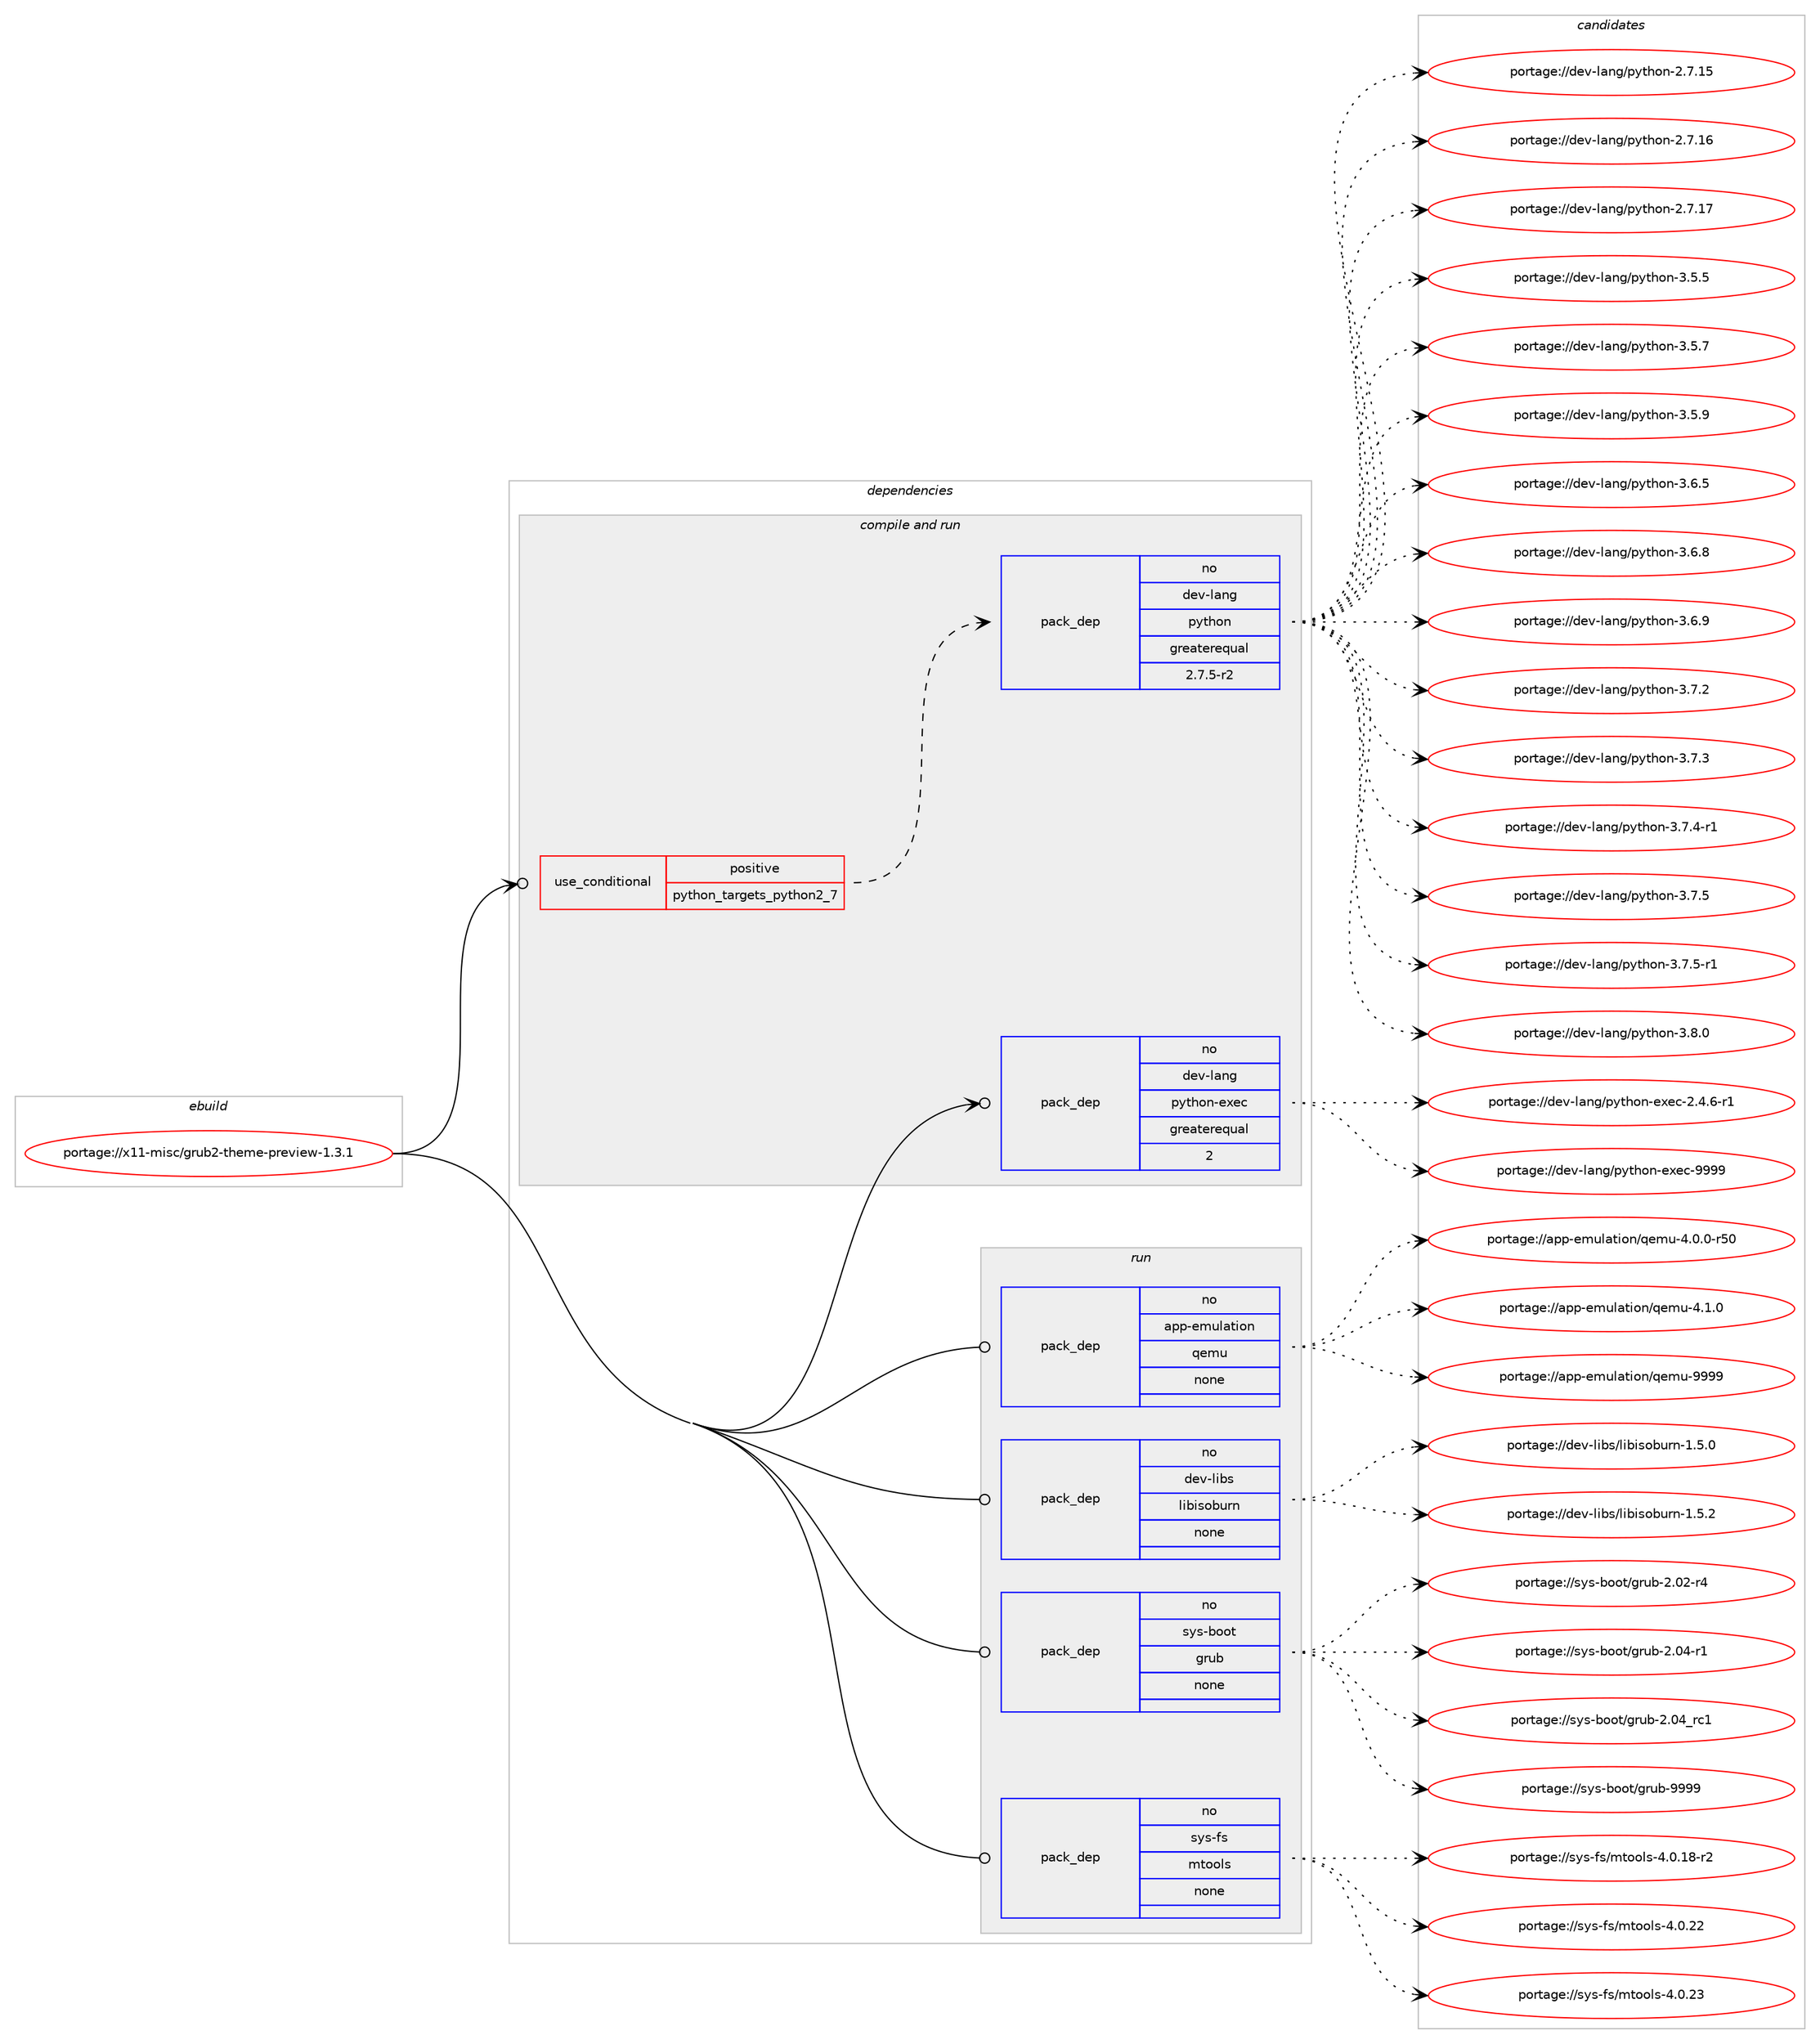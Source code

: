 digraph prolog {

# *************
# Graph options
# *************

newrank=true;
concentrate=true;
compound=true;
graph [rankdir=LR,fontname=Helvetica,fontsize=10,ranksep=1.5];#, ranksep=2.5, nodesep=0.2];
edge  [arrowhead=vee];
node  [fontname=Helvetica,fontsize=10];

# **********
# The ebuild
# **********

subgraph cluster_leftcol {
color=gray;
rank=same;
label=<<i>ebuild</i>>;
id [label="portage://x11-misc/grub2-theme-preview-1.3.1", color=red, width=4, href="../x11-misc/grub2-theme-preview-1.3.1.svg"];
}

# ****************
# The dependencies
# ****************

subgraph cluster_midcol {
color=gray;
label=<<i>dependencies</i>>;
subgraph cluster_compile {
fillcolor="#eeeeee";
style=filled;
label=<<i>compile</i>>;
}
subgraph cluster_compileandrun {
fillcolor="#eeeeee";
style=filled;
label=<<i>compile and run</i>>;
subgraph cond108332 {
dependency452421 [label=<<TABLE BORDER="0" CELLBORDER="1" CELLSPACING="0" CELLPADDING="4"><TR><TD ROWSPAN="3" CELLPADDING="10">use_conditional</TD></TR><TR><TD>positive</TD></TR><TR><TD>python_targets_python2_7</TD></TR></TABLE>>, shape=none, color=red];
subgraph pack335943 {
dependency452422 [label=<<TABLE BORDER="0" CELLBORDER="1" CELLSPACING="0" CELLPADDING="4" WIDTH="220"><TR><TD ROWSPAN="6" CELLPADDING="30">pack_dep</TD></TR><TR><TD WIDTH="110">no</TD></TR><TR><TD>dev-lang</TD></TR><TR><TD>python</TD></TR><TR><TD>greaterequal</TD></TR><TR><TD>2.7.5-r2</TD></TR></TABLE>>, shape=none, color=blue];
}
dependency452421:e -> dependency452422:w [weight=20,style="dashed",arrowhead="vee"];
}
id:e -> dependency452421:w [weight=20,style="solid",arrowhead="odotvee"];
subgraph pack335944 {
dependency452423 [label=<<TABLE BORDER="0" CELLBORDER="1" CELLSPACING="0" CELLPADDING="4" WIDTH="220"><TR><TD ROWSPAN="6" CELLPADDING="30">pack_dep</TD></TR><TR><TD WIDTH="110">no</TD></TR><TR><TD>dev-lang</TD></TR><TR><TD>python-exec</TD></TR><TR><TD>greaterequal</TD></TR><TR><TD>2</TD></TR></TABLE>>, shape=none, color=blue];
}
id:e -> dependency452423:w [weight=20,style="solid",arrowhead="odotvee"];
}
subgraph cluster_run {
fillcolor="#eeeeee";
style=filled;
label=<<i>run</i>>;
subgraph pack335945 {
dependency452424 [label=<<TABLE BORDER="0" CELLBORDER="1" CELLSPACING="0" CELLPADDING="4" WIDTH="220"><TR><TD ROWSPAN="6" CELLPADDING="30">pack_dep</TD></TR><TR><TD WIDTH="110">no</TD></TR><TR><TD>app-emulation</TD></TR><TR><TD>qemu</TD></TR><TR><TD>none</TD></TR><TR><TD></TD></TR></TABLE>>, shape=none, color=blue];
}
id:e -> dependency452424:w [weight=20,style="solid",arrowhead="odot"];
subgraph pack335946 {
dependency452425 [label=<<TABLE BORDER="0" CELLBORDER="1" CELLSPACING="0" CELLPADDING="4" WIDTH="220"><TR><TD ROWSPAN="6" CELLPADDING="30">pack_dep</TD></TR><TR><TD WIDTH="110">no</TD></TR><TR><TD>dev-libs</TD></TR><TR><TD>libisoburn</TD></TR><TR><TD>none</TD></TR><TR><TD></TD></TR></TABLE>>, shape=none, color=blue];
}
id:e -> dependency452425:w [weight=20,style="solid",arrowhead="odot"];
subgraph pack335947 {
dependency452426 [label=<<TABLE BORDER="0" CELLBORDER="1" CELLSPACING="0" CELLPADDING="4" WIDTH="220"><TR><TD ROWSPAN="6" CELLPADDING="30">pack_dep</TD></TR><TR><TD WIDTH="110">no</TD></TR><TR><TD>sys-boot</TD></TR><TR><TD>grub</TD></TR><TR><TD>none</TD></TR><TR><TD></TD></TR></TABLE>>, shape=none, color=blue];
}
id:e -> dependency452426:w [weight=20,style="solid",arrowhead="odot"];
subgraph pack335948 {
dependency452427 [label=<<TABLE BORDER="0" CELLBORDER="1" CELLSPACING="0" CELLPADDING="4" WIDTH="220"><TR><TD ROWSPAN="6" CELLPADDING="30">pack_dep</TD></TR><TR><TD WIDTH="110">no</TD></TR><TR><TD>sys-fs</TD></TR><TR><TD>mtools</TD></TR><TR><TD>none</TD></TR><TR><TD></TD></TR></TABLE>>, shape=none, color=blue];
}
id:e -> dependency452427:w [weight=20,style="solid",arrowhead="odot"];
}
}

# **************
# The candidates
# **************

subgraph cluster_choices {
rank=same;
color=gray;
label=<<i>candidates</i>>;

subgraph choice335943 {
color=black;
nodesep=1;
choiceportage10010111845108971101034711212111610411111045504655464953 [label="portage://dev-lang/python-2.7.15", color=red, width=4,href="../dev-lang/python-2.7.15.svg"];
choiceportage10010111845108971101034711212111610411111045504655464954 [label="portage://dev-lang/python-2.7.16", color=red, width=4,href="../dev-lang/python-2.7.16.svg"];
choiceportage10010111845108971101034711212111610411111045504655464955 [label="portage://dev-lang/python-2.7.17", color=red, width=4,href="../dev-lang/python-2.7.17.svg"];
choiceportage100101118451089711010347112121116104111110455146534653 [label="portage://dev-lang/python-3.5.5", color=red, width=4,href="../dev-lang/python-3.5.5.svg"];
choiceportage100101118451089711010347112121116104111110455146534655 [label="portage://dev-lang/python-3.5.7", color=red, width=4,href="../dev-lang/python-3.5.7.svg"];
choiceportage100101118451089711010347112121116104111110455146534657 [label="portage://dev-lang/python-3.5.9", color=red, width=4,href="../dev-lang/python-3.5.9.svg"];
choiceportage100101118451089711010347112121116104111110455146544653 [label="portage://dev-lang/python-3.6.5", color=red, width=4,href="../dev-lang/python-3.6.5.svg"];
choiceportage100101118451089711010347112121116104111110455146544656 [label="portage://dev-lang/python-3.6.8", color=red, width=4,href="../dev-lang/python-3.6.8.svg"];
choiceportage100101118451089711010347112121116104111110455146544657 [label="portage://dev-lang/python-3.6.9", color=red, width=4,href="../dev-lang/python-3.6.9.svg"];
choiceportage100101118451089711010347112121116104111110455146554650 [label="portage://dev-lang/python-3.7.2", color=red, width=4,href="../dev-lang/python-3.7.2.svg"];
choiceportage100101118451089711010347112121116104111110455146554651 [label="portage://dev-lang/python-3.7.3", color=red, width=4,href="../dev-lang/python-3.7.3.svg"];
choiceportage1001011184510897110103471121211161041111104551465546524511449 [label="portage://dev-lang/python-3.7.4-r1", color=red, width=4,href="../dev-lang/python-3.7.4-r1.svg"];
choiceportage100101118451089711010347112121116104111110455146554653 [label="portage://dev-lang/python-3.7.5", color=red, width=4,href="../dev-lang/python-3.7.5.svg"];
choiceportage1001011184510897110103471121211161041111104551465546534511449 [label="portage://dev-lang/python-3.7.5-r1", color=red, width=4,href="../dev-lang/python-3.7.5-r1.svg"];
choiceportage100101118451089711010347112121116104111110455146564648 [label="portage://dev-lang/python-3.8.0", color=red, width=4,href="../dev-lang/python-3.8.0.svg"];
dependency452422:e -> choiceportage10010111845108971101034711212111610411111045504655464953:w [style=dotted,weight="100"];
dependency452422:e -> choiceportage10010111845108971101034711212111610411111045504655464954:w [style=dotted,weight="100"];
dependency452422:e -> choiceportage10010111845108971101034711212111610411111045504655464955:w [style=dotted,weight="100"];
dependency452422:e -> choiceportage100101118451089711010347112121116104111110455146534653:w [style=dotted,weight="100"];
dependency452422:e -> choiceportage100101118451089711010347112121116104111110455146534655:w [style=dotted,weight="100"];
dependency452422:e -> choiceportage100101118451089711010347112121116104111110455146534657:w [style=dotted,weight="100"];
dependency452422:e -> choiceportage100101118451089711010347112121116104111110455146544653:w [style=dotted,weight="100"];
dependency452422:e -> choiceportage100101118451089711010347112121116104111110455146544656:w [style=dotted,weight="100"];
dependency452422:e -> choiceportage100101118451089711010347112121116104111110455146544657:w [style=dotted,weight="100"];
dependency452422:e -> choiceportage100101118451089711010347112121116104111110455146554650:w [style=dotted,weight="100"];
dependency452422:e -> choiceportage100101118451089711010347112121116104111110455146554651:w [style=dotted,weight="100"];
dependency452422:e -> choiceportage1001011184510897110103471121211161041111104551465546524511449:w [style=dotted,weight="100"];
dependency452422:e -> choiceportage100101118451089711010347112121116104111110455146554653:w [style=dotted,weight="100"];
dependency452422:e -> choiceportage1001011184510897110103471121211161041111104551465546534511449:w [style=dotted,weight="100"];
dependency452422:e -> choiceportage100101118451089711010347112121116104111110455146564648:w [style=dotted,weight="100"];
}
subgraph choice335944 {
color=black;
nodesep=1;
choiceportage10010111845108971101034711212111610411111045101120101994550465246544511449 [label="portage://dev-lang/python-exec-2.4.6-r1", color=red, width=4,href="../dev-lang/python-exec-2.4.6-r1.svg"];
choiceportage10010111845108971101034711212111610411111045101120101994557575757 [label="portage://dev-lang/python-exec-9999", color=red, width=4,href="../dev-lang/python-exec-9999.svg"];
dependency452423:e -> choiceportage10010111845108971101034711212111610411111045101120101994550465246544511449:w [style=dotted,weight="100"];
dependency452423:e -> choiceportage10010111845108971101034711212111610411111045101120101994557575757:w [style=dotted,weight="100"];
}
subgraph choice335945 {
color=black;
nodesep=1;
choiceportage97112112451011091171089711610511111047113101109117455246484648451145348 [label="portage://app-emulation/qemu-4.0.0-r50", color=red, width=4,href="../app-emulation/qemu-4.0.0-r50.svg"];
choiceportage97112112451011091171089711610511111047113101109117455246494648 [label="portage://app-emulation/qemu-4.1.0", color=red, width=4,href="../app-emulation/qemu-4.1.0.svg"];
choiceportage971121124510110911710897116105111110471131011091174557575757 [label="portage://app-emulation/qemu-9999", color=red, width=4,href="../app-emulation/qemu-9999.svg"];
dependency452424:e -> choiceportage97112112451011091171089711610511111047113101109117455246484648451145348:w [style=dotted,weight="100"];
dependency452424:e -> choiceportage97112112451011091171089711610511111047113101109117455246494648:w [style=dotted,weight="100"];
dependency452424:e -> choiceportage971121124510110911710897116105111110471131011091174557575757:w [style=dotted,weight="100"];
}
subgraph choice335946 {
color=black;
nodesep=1;
choiceportage1001011184510810598115471081059810511511198117114110454946534648 [label="portage://dev-libs/libisoburn-1.5.0", color=red, width=4,href="../dev-libs/libisoburn-1.5.0.svg"];
choiceportage1001011184510810598115471081059810511511198117114110454946534650 [label="portage://dev-libs/libisoburn-1.5.2", color=red, width=4,href="../dev-libs/libisoburn-1.5.2.svg"];
dependency452425:e -> choiceportage1001011184510810598115471081059810511511198117114110454946534648:w [style=dotted,weight="100"];
dependency452425:e -> choiceportage1001011184510810598115471081059810511511198117114110454946534650:w [style=dotted,weight="100"];
}
subgraph choice335947 {
color=black;
nodesep=1;
choiceportage1151211154598111111116471031141179845504648504511452 [label="portage://sys-boot/grub-2.02-r4", color=red, width=4,href="../sys-boot/grub-2.02-r4.svg"];
choiceportage1151211154598111111116471031141179845504648524511449 [label="portage://sys-boot/grub-2.04-r1", color=red, width=4,href="../sys-boot/grub-2.04-r1.svg"];
choiceportage115121115459811111111647103114117984550464852951149949 [label="portage://sys-boot/grub-2.04_rc1", color=red, width=4,href="../sys-boot/grub-2.04_rc1.svg"];
choiceportage115121115459811111111647103114117984557575757 [label="portage://sys-boot/grub-9999", color=red, width=4,href="../sys-boot/grub-9999.svg"];
dependency452426:e -> choiceportage1151211154598111111116471031141179845504648504511452:w [style=dotted,weight="100"];
dependency452426:e -> choiceportage1151211154598111111116471031141179845504648524511449:w [style=dotted,weight="100"];
dependency452426:e -> choiceportage115121115459811111111647103114117984550464852951149949:w [style=dotted,weight="100"];
dependency452426:e -> choiceportage115121115459811111111647103114117984557575757:w [style=dotted,weight="100"];
}
subgraph choice335948 {
color=black;
nodesep=1;
choiceportage1151211154510211547109116111111108115455246484649564511450 [label="portage://sys-fs/mtools-4.0.18-r2", color=red, width=4,href="../sys-fs/mtools-4.0.18-r2.svg"];
choiceportage115121115451021154710911611111110811545524648465050 [label="portage://sys-fs/mtools-4.0.22", color=red, width=4,href="../sys-fs/mtools-4.0.22.svg"];
choiceportage115121115451021154710911611111110811545524648465051 [label="portage://sys-fs/mtools-4.0.23", color=red, width=4,href="../sys-fs/mtools-4.0.23.svg"];
dependency452427:e -> choiceportage1151211154510211547109116111111108115455246484649564511450:w [style=dotted,weight="100"];
dependency452427:e -> choiceportage115121115451021154710911611111110811545524648465050:w [style=dotted,weight="100"];
dependency452427:e -> choiceportage115121115451021154710911611111110811545524648465051:w [style=dotted,weight="100"];
}
}

}
